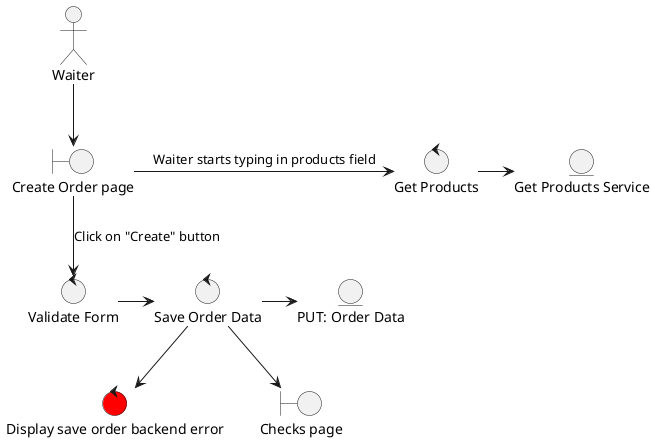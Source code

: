 @startuml Robustness
actor "Waiter" as waiter
boundary "Create Order page" as CreateOrderPage
control "Save Order Data" as SaveOrderData
entity "PUT: Order Data" as PutCompanyProfileData
control "Get Products" as GetProducts
entity "Get Products Service" as GetProductsService
control "Validate Form" as ValidateForm
control "Display save order backend error" as DisplaySaveOrderDataError #Red
boundary "Checks page" as ChecksPage

waiter -[plain]-> CreateOrderPage
CreateOrderPage -right-> GetProducts: Waiter starts typing in products field
CreateOrderPage -[plain]-> ValidateForm: Click on "Create" button
GetProducts -right-> GetProductsService
ValidateForm -right-> SaveOrderData
SaveOrderData -right-> PutCompanyProfileData 
SaveOrderData -[plain]-> DisplaySaveOrderDataError
SaveOrderData -[plain]-> ChecksPage
@enduml
